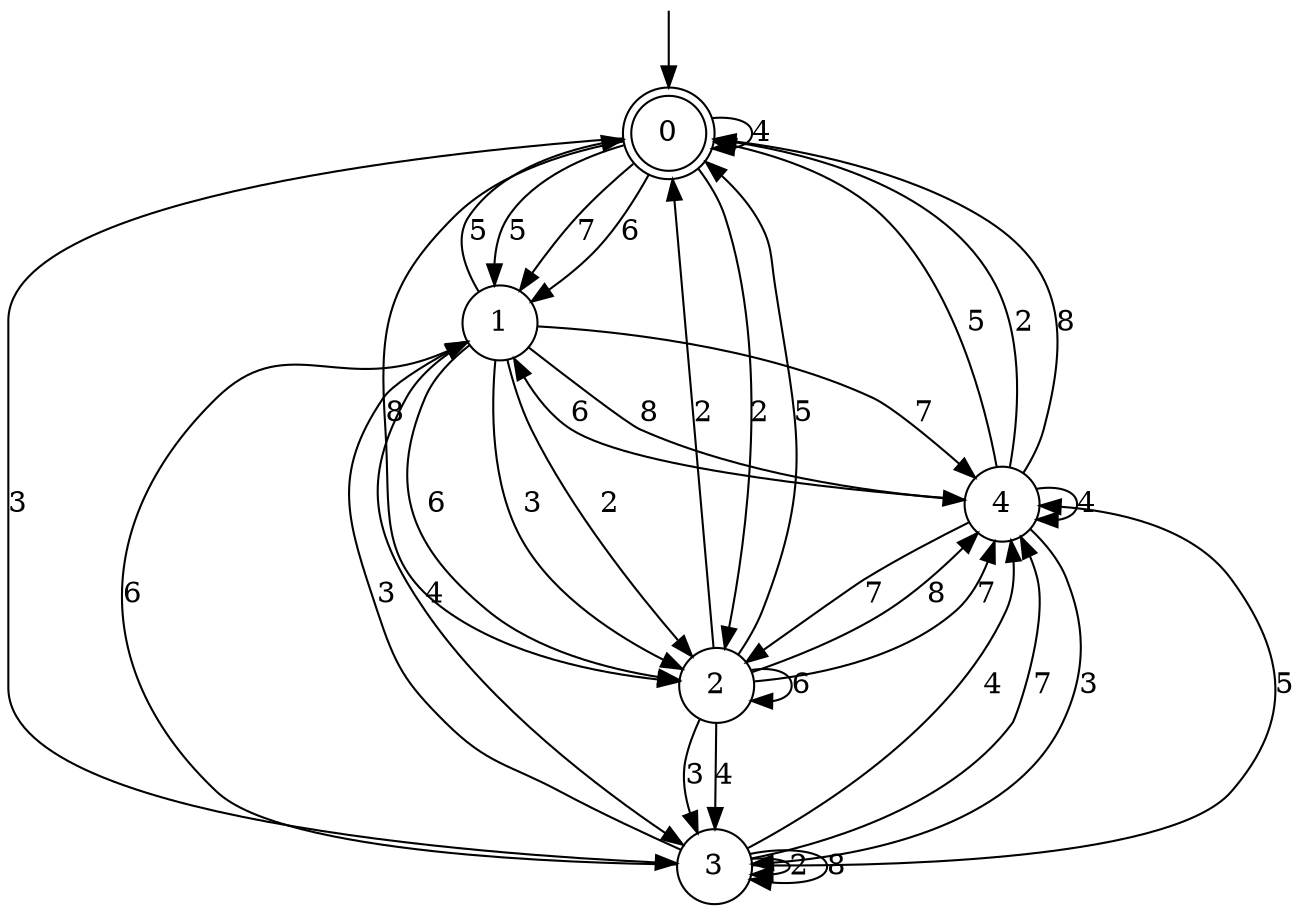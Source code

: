 digraph g {

	s0 [shape="doublecircle" label="0"];
	s1 [shape="circle" label="1"];
	s2 [shape="circle" label="2"];
	s3 [shape="circle" label="3"];
	s4 [shape="circle" label="4"];
	s0 -> s1 [label="5"];
	s0 -> s2 [label="2"];
	s0 -> s2 [label="8"];
	s0 -> s0 [label="4"];
	s0 -> s1 [label="7"];
	s0 -> s1 [label="6"];
	s0 -> s3 [label="3"];
	s1 -> s0 [label="5"];
	s1 -> s2 [label="2"];
	s1 -> s4 [label="8"];
	s1 -> s3 [label="4"];
	s1 -> s4 [label="7"];
	s1 -> s2 [label="6"];
	s1 -> s2 [label="3"];
	s2 -> s0 [label="5"];
	s2 -> s0 [label="2"];
	s2 -> s4 [label="8"];
	s2 -> s3 [label="4"];
	s2 -> s4 [label="7"];
	s2 -> s2 [label="6"];
	s2 -> s3 [label="3"];
	s3 -> s4 [label="5"];
	s3 -> s3 [label="2"];
	s3 -> s3 [label="8"];
	s3 -> s4 [label="4"];
	s3 -> s4 [label="7"];
	s3 -> s1 [label="6"];
	s3 -> s1 [label="3"];
	s4 -> s0 [label="5"];
	s4 -> s0 [label="2"];
	s4 -> s0 [label="8"];
	s4 -> s4 [label="4"];
	s4 -> s2 [label="7"];
	s4 -> s1 [label="6"];
	s4 -> s3 [label="3"];

__start0 [label="" shape="none" width="0" height="0"];
__start0 -> s0;

}
